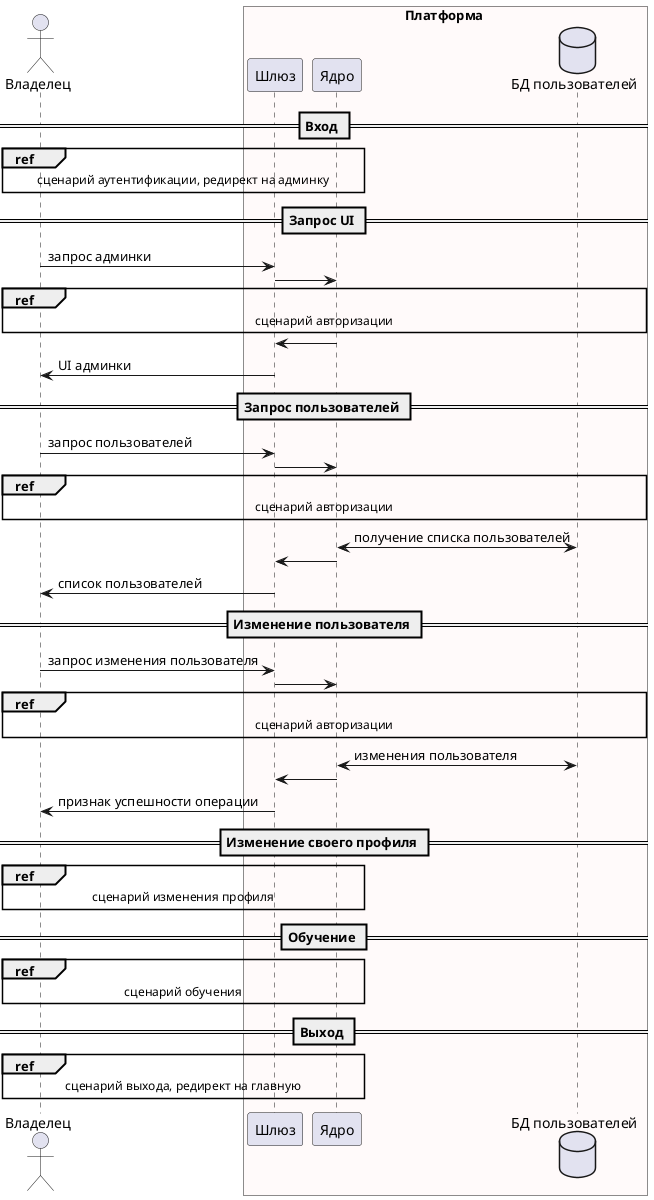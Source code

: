@startuml
actor "Владелец" as user
box Платформа #Snow
participant "Шлюз" as gateway
participant "Ядро" as core
database "БД пользователей" as userDB
end box

== Вход ==
ref over user, gateway, core: сценарий аутентификации, редирект на админку

== Запрос UI ==
user->gateway: запрос админки
gateway->core
ref over user, gateway, core, userDB: сценарий авторизации
core -> gateway
gateway -> user: UI админки

== Запрос пользователей ==
user->gateway: запрос пользователей
gateway->core
ref over user, gateway, core, userDB: сценарий авторизации
core <-> userDB: получение списка пользователей
core -> gateway
gateway -> user: список пользователей

== Изменение пользователя ==
user->gateway: запрос изменения пользователя
gateway->core
ref over user, gateway, core, userDB: сценарий авторизации
core <-> userDB: изменения пользователя
core -> gateway
gateway -> user: признак успешности операции

== Изменение своего профиля ==
ref over user, gateway, core: сценарий изменения профиля

== Обучение ==
ref over user, gateway, core: сценарий обучения

== Выход ==
ref over user, gateway, core: сценарий выхода, редирект на главную
@enduml
